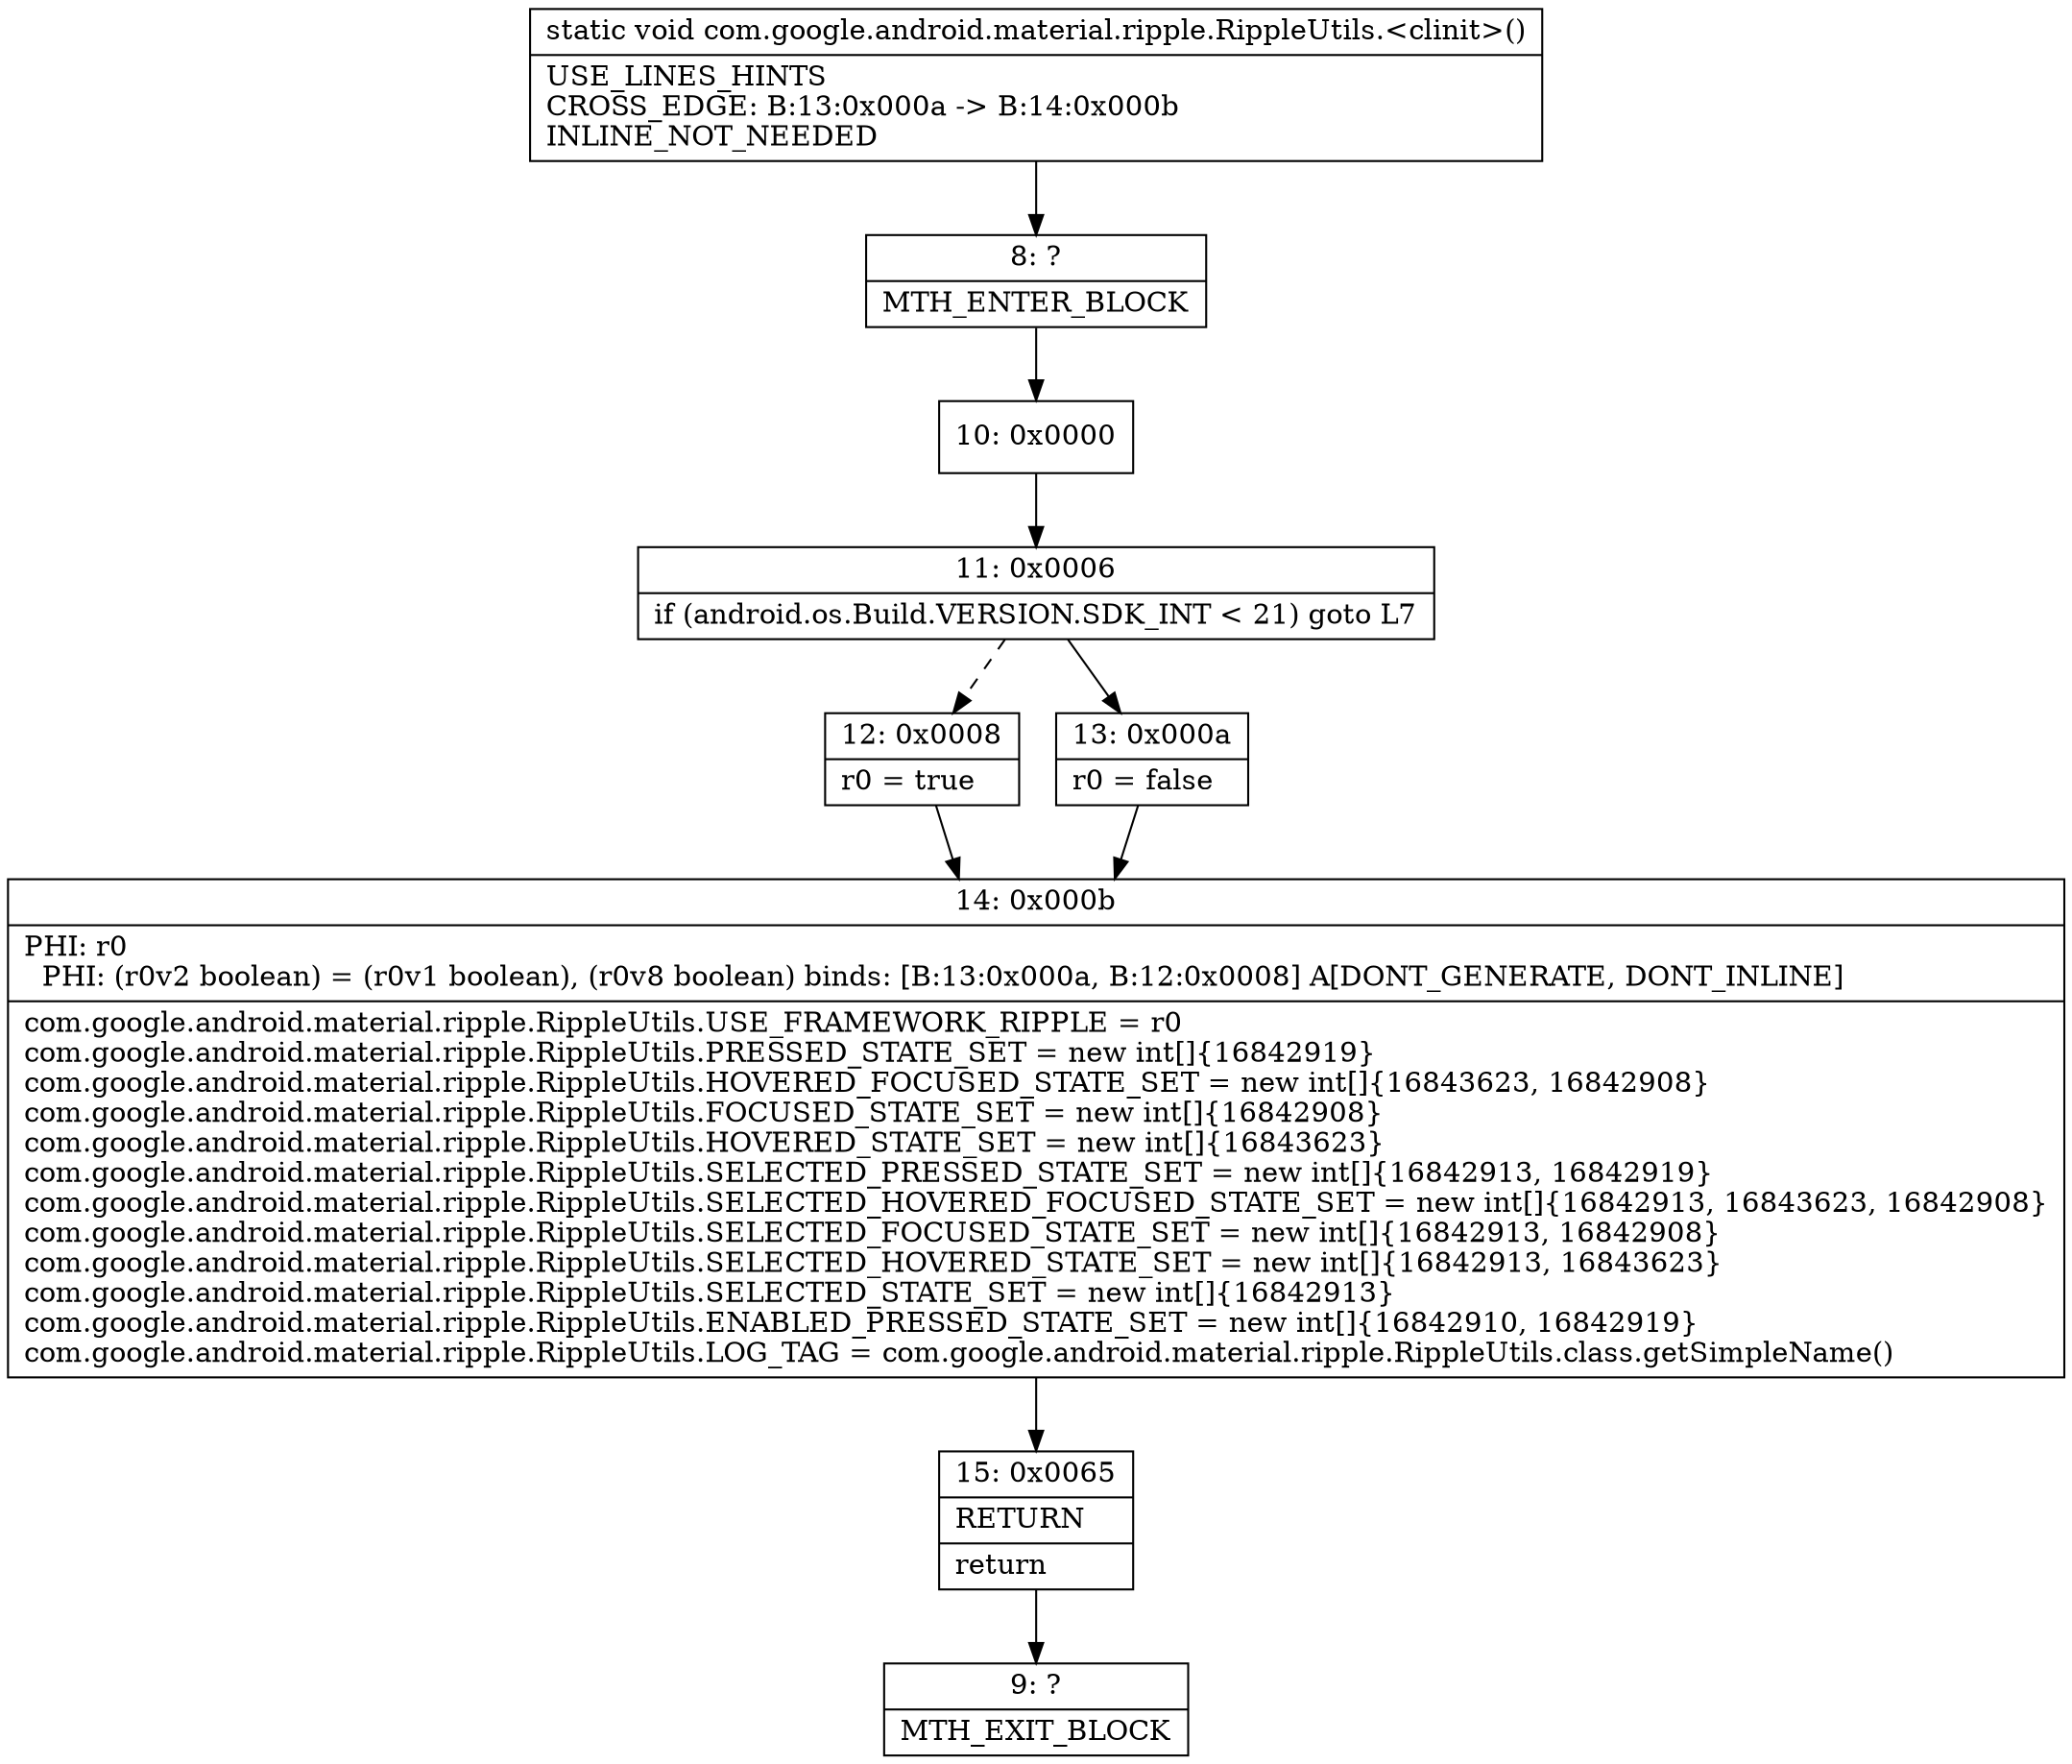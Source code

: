 digraph "CFG forcom.google.android.material.ripple.RippleUtils.\<clinit\>()V" {
Node_8 [shape=record,label="{8\:\ ?|MTH_ENTER_BLOCK\l}"];
Node_10 [shape=record,label="{10\:\ 0x0000}"];
Node_11 [shape=record,label="{11\:\ 0x0006|if (android.os.Build.VERSION.SDK_INT \< 21) goto L7\l}"];
Node_12 [shape=record,label="{12\:\ 0x0008|r0 = true\l}"];
Node_14 [shape=record,label="{14\:\ 0x000b|PHI: r0 \l  PHI: (r0v2 boolean) = (r0v1 boolean), (r0v8 boolean) binds: [B:13:0x000a, B:12:0x0008] A[DONT_GENERATE, DONT_INLINE]\l|com.google.android.material.ripple.RippleUtils.USE_FRAMEWORK_RIPPLE = r0\lcom.google.android.material.ripple.RippleUtils.PRESSED_STATE_SET = new int[]\{16842919\}\lcom.google.android.material.ripple.RippleUtils.HOVERED_FOCUSED_STATE_SET = new int[]\{16843623, 16842908\}\lcom.google.android.material.ripple.RippleUtils.FOCUSED_STATE_SET = new int[]\{16842908\}\lcom.google.android.material.ripple.RippleUtils.HOVERED_STATE_SET = new int[]\{16843623\}\lcom.google.android.material.ripple.RippleUtils.SELECTED_PRESSED_STATE_SET = new int[]\{16842913, 16842919\}\lcom.google.android.material.ripple.RippleUtils.SELECTED_HOVERED_FOCUSED_STATE_SET = new int[]\{16842913, 16843623, 16842908\}\lcom.google.android.material.ripple.RippleUtils.SELECTED_FOCUSED_STATE_SET = new int[]\{16842913, 16842908\}\lcom.google.android.material.ripple.RippleUtils.SELECTED_HOVERED_STATE_SET = new int[]\{16842913, 16843623\}\lcom.google.android.material.ripple.RippleUtils.SELECTED_STATE_SET = new int[]\{16842913\}\lcom.google.android.material.ripple.RippleUtils.ENABLED_PRESSED_STATE_SET = new int[]\{16842910, 16842919\}\lcom.google.android.material.ripple.RippleUtils.LOG_TAG = com.google.android.material.ripple.RippleUtils.class.getSimpleName()\l}"];
Node_15 [shape=record,label="{15\:\ 0x0065|RETURN\l|return\l}"];
Node_9 [shape=record,label="{9\:\ ?|MTH_EXIT_BLOCK\l}"];
Node_13 [shape=record,label="{13\:\ 0x000a|r0 = false\l}"];
MethodNode[shape=record,label="{static void com.google.android.material.ripple.RippleUtils.\<clinit\>()  | USE_LINES_HINTS\lCROSS_EDGE: B:13:0x000a \-\> B:14:0x000b\lINLINE_NOT_NEEDED\l}"];
MethodNode -> Node_8;Node_8 -> Node_10;
Node_10 -> Node_11;
Node_11 -> Node_12[style=dashed];
Node_11 -> Node_13;
Node_12 -> Node_14;
Node_14 -> Node_15;
Node_15 -> Node_9;
Node_13 -> Node_14;
}

